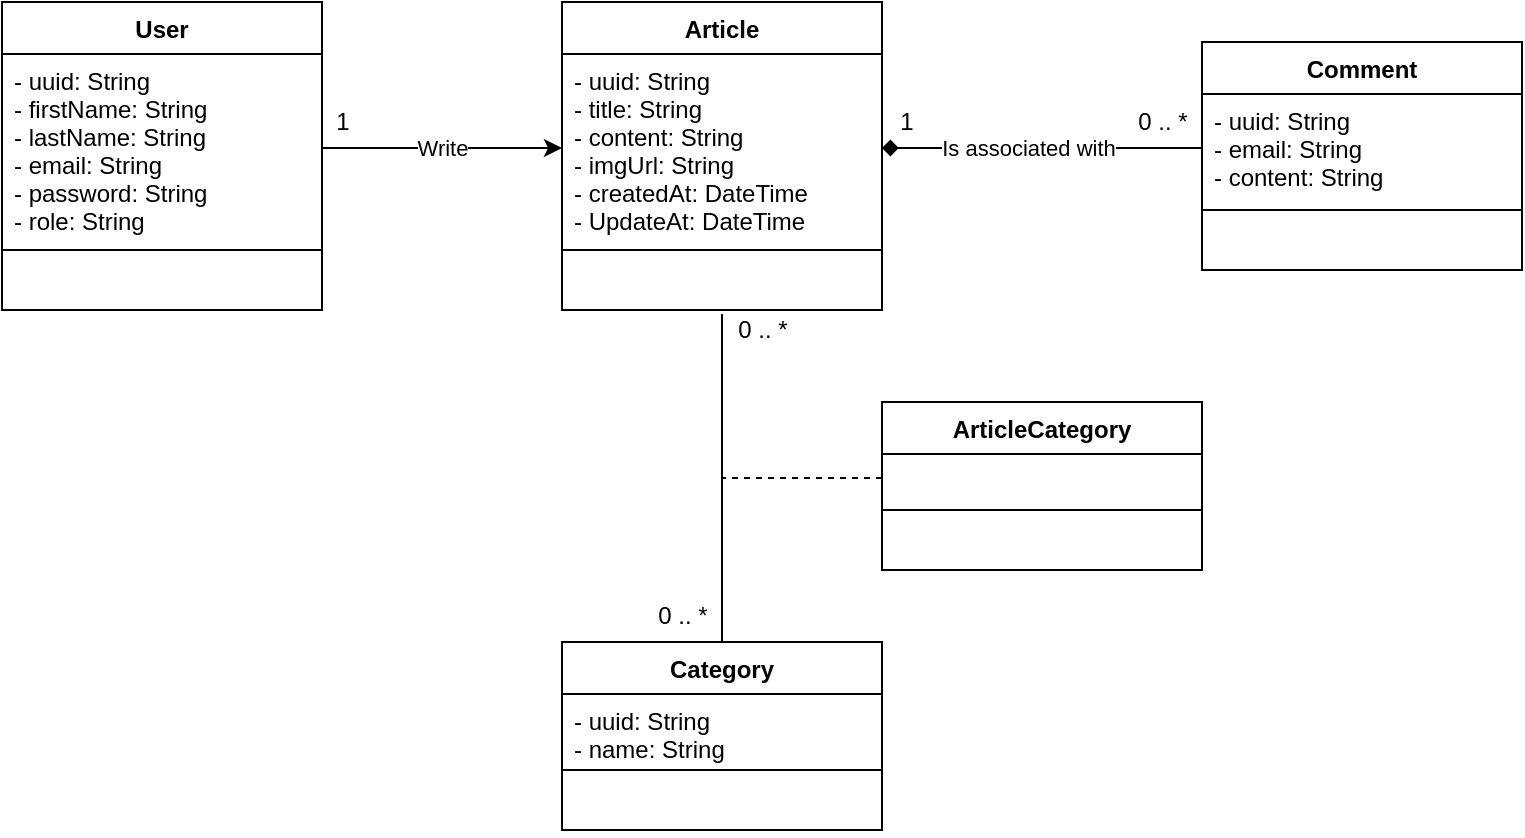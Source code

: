 <mxfile>
    <diagram id="yvnLADBcdFGg2q4CI_4j" name="Page-1">
        <mxGraphModel dx="873" dy="459" grid="1" gridSize="10" guides="1" tooltips="1" connect="1" arrows="1" fold="1" page="1" pageScale="1" pageWidth="850" pageHeight="1100" background="none" math="0" shadow="0">
            <root>
                <mxCell id="0"/>
                <mxCell id="1" parent="0"/>
                <mxCell id="10" value="User" style="swimlane;fontStyle=1;align=center;verticalAlign=top;childLayout=stackLayout;horizontal=1;startSize=26;horizontalStack=0;resizeParent=1;resizeParentMax=0;resizeLast=0;collapsible=1;marginBottom=0;" vertex="1" parent="1">
                    <mxGeometry x="40" y="120" width="160" height="154" as="geometry"/>
                </mxCell>
                <mxCell id="11" value="- uuid: String&#10;- firstName: String&#10;- lastName: String&#10;- email: String&#10;- password: String&#10;- role: String" style="text;strokeColor=none;fillColor=none;align=left;verticalAlign=top;spacingLeft=4;spacingRight=4;overflow=hidden;rotatable=0;points=[[0,0.5],[1,0.5]];portConstraint=eastwest;" vertex="1" parent="10">
                    <mxGeometry y="26" width="160" height="94" as="geometry"/>
                </mxCell>
                <mxCell id="12" value="" style="line;strokeWidth=1;fillColor=none;align=left;verticalAlign=middle;spacingTop=-1;spacingLeft=3;spacingRight=3;rotatable=0;labelPosition=right;points=[];portConstraint=eastwest;" vertex="1" parent="10">
                    <mxGeometry y="120" width="160" height="8" as="geometry"/>
                </mxCell>
                <mxCell id="13" value=" " style="text;strokeColor=none;fillColor=none;align=left;verticalAlign=top;spacingLeft=4;spacingRight=4;overflow=hidden;rotatable=0;points=[[0,0.5],[1,0.5]];portConstraint=eastwest;" vertex="1" parent="10">
                    <mxGeometry y="128" width="160" height="26" as="geometry"/>
                </mxCell>
                <mxCell id="14" value="Article" style="swimlane;fontStyle=1;align=center;verticalAlign=top;childLayout=stackLayout;horizontal=1;startSize=26;horizontalStack=0;resizeParent=1;resizeParentMax=0;resizeLast=0;collapsible=1;marginBottom=0;" vertex="1" parent="1">
                    <mxGeometry x="320" y="120" width="160" height="154" as="geometry"/>
                </mxCell>
                <mxCell id="15" value="- uuid: String&#10;- title: String&#10;- content: String&#10;- imgUrl: String&#10;- createdAt: DateTime&#10;- UpdateAt: DateTime" style="text;strokeColor=none;fillColor=none;align=left;verticalAlign=top;spacingLeft=4;spacingRight=4;overflow=hidden;rotatable=0;points=[[0,0.5],[1,0.5]];portConstraint=eastwest;" vertex="1" parent="14">
                    <mxGeometry y="26" width="160" height="94" as="geometry"/>
                </mxCell>
                <mxCell id="16" value="" style="line;strokeWidth=1;fillColor=none;align=left;verticalAlign=middle;spacingTop=-1;spacingLeft=3;spacingRight=3;rotatable=0;labelPosition=right;points=[];portConstraint=eastwest;" vertex="1" parent="14">
                    <mxGeometry y="120" width="160" height="8" as="geometry"/>
                </mxCell>
                <mxCell id="17" value=" " style="text;strokeColor=none;fillColor=none;align=left;verticalAlign=top;spacingLeft=4;spacingRight=4;overflow=hidden;rotatable=0;points=[[0,0.5],[1,0.5]];portConstraint=eastwest;" vertex="1" parent="14">
                    <mxGeometry y="128" width="160" height="26" as="geometry"/>
                </mxCell>
                <mxCell id="34" style="edgeStyle=none;html=1;exitX=0.5;exitY=0;exitDx=0;exitDy=0;entryX=0.5;entryY=1.077;entryDx=0;entryDy=0;entryPerimeter=0;startArrow=none;startFill=0;endArrow=none;endFill=0;strokeColor=default;strokeWidth=1;" edge="1" parent="1" source="19" target="17">
                    <mxGeometry relative="1" as="geometry"/>
                </mxCell>
                <mxCell id="19" value="Category" style="swimlane;fontStyle=1;align=center;verticalAlign=top;childLayout=stackLayout;horizontal=1;startSize=26;horizontalStack=0;resizeParent=1;resizeParentMax=0;resizeLast=0;collapsible=1;marginBottom=0;" vertex="1" parent="1">
                    <mxGeometry x="320" y="440" width="160" height="94" as="geometry"/>
                </mxCell>
                <mxCell id="20" value="- uuid: String&#10;- name: String" style="text;strokeColor=none;fillColor=none;align=left;verticalAlign=top;spacingLeft=4;spacingRight=4;overflow=hidden;rotatable=0;points=[[0,0.5],[1,0.5]];portConstraint=eastwest;" vertex="1" parent="19">
                    <mxGeometry y="26" width="160" height="34" as="geometry"/>
                </mxCell>
                <mxCell id="21" value="" style="line;strokeWidth=1;fillColor=none;align=left;verticalAlign=middle;spacingTop=-1;spacingLeft=3;spacingRight=3;rotatable=0;labelPosition=right;points=[];portConstraint=eastwest;" vertex="1" parent="19">
                    <mxGeometry y="60" width="160" height="8" as="geometry"/>
                </mxCell>
                <mxCell id="22" value=" " style="text;strokeColor=none;fillColor=none;align=left;verticalAlign=top;spacingLeft=4;spacingRight=4;overflow=hidden;rotatable=0;points=[[0,0.5],[1,0.5]];portConstraint=eastwest;" vertex="1" parent="19">
                    <mxGeometry y="68" width="160" height="26" as="geometry"/>
                </mxCell>
                <mxCell id="23" style="edgeStyle=none;html=1;exitX=1;exitY=0.5;exitDx=0;exitDy=0;entryX=0;entryY=0.5;entryDx=0;entryDy=0;" edge="1" parent="1" source="11" target="15">
                    <mxGeometry relative="1" as="geometry"/>
                </mxCell>
                <mxCell id="41" value="Write" style="edgeLabel;html=1;align=center;verticalAlign=middle;resizable=0;points=[];" vertex="1" connectable="0" parent="23">
                    <mxGeometry x="-0.233" relative="1" as="geometry">
                        <mxPoint x="14" as="offset"/>
                    </mxGeometry>
                </mxCell>
                <mxCell id="25" value="Comment" style="swimlane;fontStyle=1;align=center;verticalAlign=top;childLayout=stackLayout;horizontal=1;startSize=26;horizontalStack=0;resizeParent=1;resizeParentMax=0;resizeLast=0;collapsible=1;marginBottom=0;" vertex="1" parent="1">
                    <mxGeometry x="640" y="140" width="160" height="114" as="geometry"/>
                </mxCell>
                <mxCell id="26" value="- uuid: String&#10;- email: String&#10;- content: String" style="text;strokeColor=none;fillColor=none;align=left;verticalAlign=top;spacingLeft=4;spacingRight=4;overflow=hidden;rotatable=0;points=[[0,0.5],[1,0.5]];portConstraint=eastwest;" vertex="1" parent="25">
                    <mxGeometry y="26" width="160" height="54" as="geometry"/>
                </mxCell>
                <mxCell id="27" value="" style="line;strokeWidth=1;fillColor=none;align=left;verticalAlign=middle;spacingTop=-1;spacingLeft=3;spacingRight=3;rotatable=0;labelPosition=right;points=[];portConstraint=eastwest;" vertex="1" parent="25">
                    <mxGeometry y="80" width="160" height="8" as="geometry"/>
                </mxCell>
                <mxCell id="28" value=" " style="text;strokeColor=none;fillColor=none;align=left;verticalAlign=top;spacingLeft=4;spacingRight=4;overflow=hidden;rotatable=0;points=[[0,0.5],[1,0.5]];portConstraint=eastwest;" vertex="1" parent="25">
                    <mxGeometry y="88" width="160" height="26" as="geometry"/>
                </mxCell>
                <mxCell id="29" style="edgeStyle=none;html=1;exitX=1;exitY=0.5;exitDx=0;exitDy=0;strokeColor=default;endArrow=none;endFill=0;startArrow=diamond;startFill=1;" edge="1" parent="1" source="15" target="26">
                    <mxGeometry relative="1" as="geometry"/>
                </mxCell>
                <mxCell id="42" value="Is associated with" style="edgeLabel;html=1;align=center;verticalAlign=middle;resizable=0;points=[];" vertex="1" connectable="0" parent="29">
                    <mxGeometry x="-0.087" relative="1" as="geometry">
                        <mxPoint as="offset"/>
                    </mxGeometry>
                </mxCell>
                <mxCell id="30" value="ArticleCategory" style="swimlane;fontStyle=1;align=center;verticalAlign=top;childLayout=stackLayout;horizontal=1;startSize=26;horizontalStack=0;resizeParent=1;resizeParentMax=0;resizeLast=0;collapsible=1;marginBottom=0;" vertex="1" parent="1">
                    <mxGeometry x="480" y="320" width="160" height="84" as="geometry"/>
                </mxCell>
                <mxCell id="31" value=" " style="text;strokeColor=none;fillColor=none;align=left;verticalAlign=top;spacingLeft=4;spacingRight=4;overflow=hidden;rotatable=0;points=[[0,0.5],[1,0.5]];portConstraint=eastwest;" vertex="1" parent="30">
                    <mxGeometry y="26" width="160" height="24" as="geometry"/>
                </mxCell>
                <mxCell id="32" value="" style="line;strokeWidth=1;fillColor=none;align=left;verticalAlign=middle;spacingTop=-1;spacingLeft=3;spacingRight=3;rotatable=0;labelPosition=right;points=[];portConstraint=eastwest;" vertex="1" parent="30">
                    <mxGeometry y="50" width="160" height="8" as="geometry"/>
                </mxCell>
                <mxCell id="33" value=" " style="text;strokeColor=none;fillColor=none;align=left;verticalAlign=top;spacingLeft=4;spacingRight=4;overflow=hidden;rotatable=0;points=[[0,0.5],[1,0.5]];portConstraint=eastwest;" vertex="1" parent="30">
                    <mxGeometry y="58" width="160" height="26" as="geometry"/>
                </mxCell>
                <mxCell id="35" style="edgeStyle=none;html=1;exitX=0;exitY=0.5;exitDx=0;exitDy=0;startArrow=none;startFill=0;endArrow=none;endFill=0;strokeColor=default;strokeWidth=1;dashed=1;" edge="1" parent="1" source="31">
                    <mxGeometry relative="1" as="geometry">
                        <mxPoint x="400" y="358" as="targetPoint"/>
                    </mxGeometry>
                </mxCell>
                <mxCell id="36" value="1" style="text;html=1;align=center;verticalAlign=middle;resizable=0;points=[];autosize=1;strokeColor=none;fillColor=none;" vertex="1" parent="1">
                    <mxGeometry x="200" y="170" width="20" height="20" as="geometry"/>
                </mxCell>
                <mxCell id="37" value="1" style="text;html=1;align=center;verticalAlign=middle;resizable=0;points=[];autosize=1;strokeColor=none;fillColor=none;" vertex="1" parent="1">
                    <mxGeometry x="482" y="170" width="20" height="20" as="geometry"/>
                </mxCell>
                <mxCell id="38" value="0 .. *" style="text;html=1;align=center;verticalAlign=middle;resizable=0;points=[];autosize=1;strokeColor=none;fillColor=none;" vertex="1" parent="1">
                    <mxGeometry x="400" y="274" width="40" height="20" as="geometry"/>
                </mxCell>
                <mxCell id="39" value="0 .. *" style="text;html=1;align=center;verticalAlign=middle;resizable=0;points=[];autosize=1;strokeColor=none;fillColor=none;" vertex="1" parent="1">
                    <mxGeometry x="360" y="417" width="40" height="20" as="geometry"/>
                </mxCell>
                <mxCell id="40" value="0 .. *" style="text;html=1;align=center;verticalAlign=middle;resizable=0;points=[];autosize=1;strokeColor=none;fillColor=none;" vertex="1" parent="1">
                    <mxGeometry x="600" y="170" width="40" height="20" as="geometry"/>
                </mxCell>
            </root>
        </mxGraphModel>
    </diagram>
</mxfile>